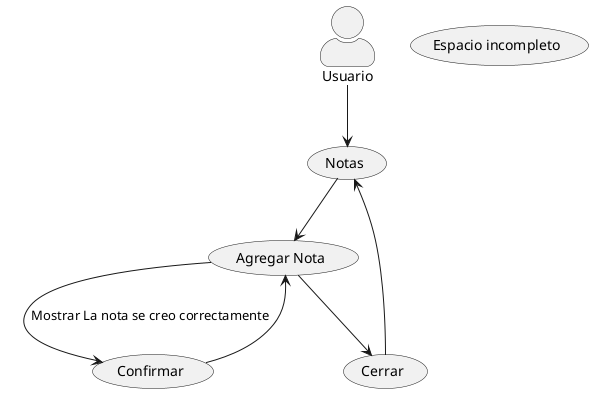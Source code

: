 @startuml CasosDeUso
skinparam actorStyle awesome

:Usuario: as usuario 
(Notas) as nota
(Agregar Nota) as an
(Confirmar) as con
(Cerrar) as cerr
(Espacio incompleto) as ei

nota --> an
an --> con : Mostrar La nota se creo correctamente
con --> an
an --> cerr
cerr --> nota
usuario --> nota



@enduml
